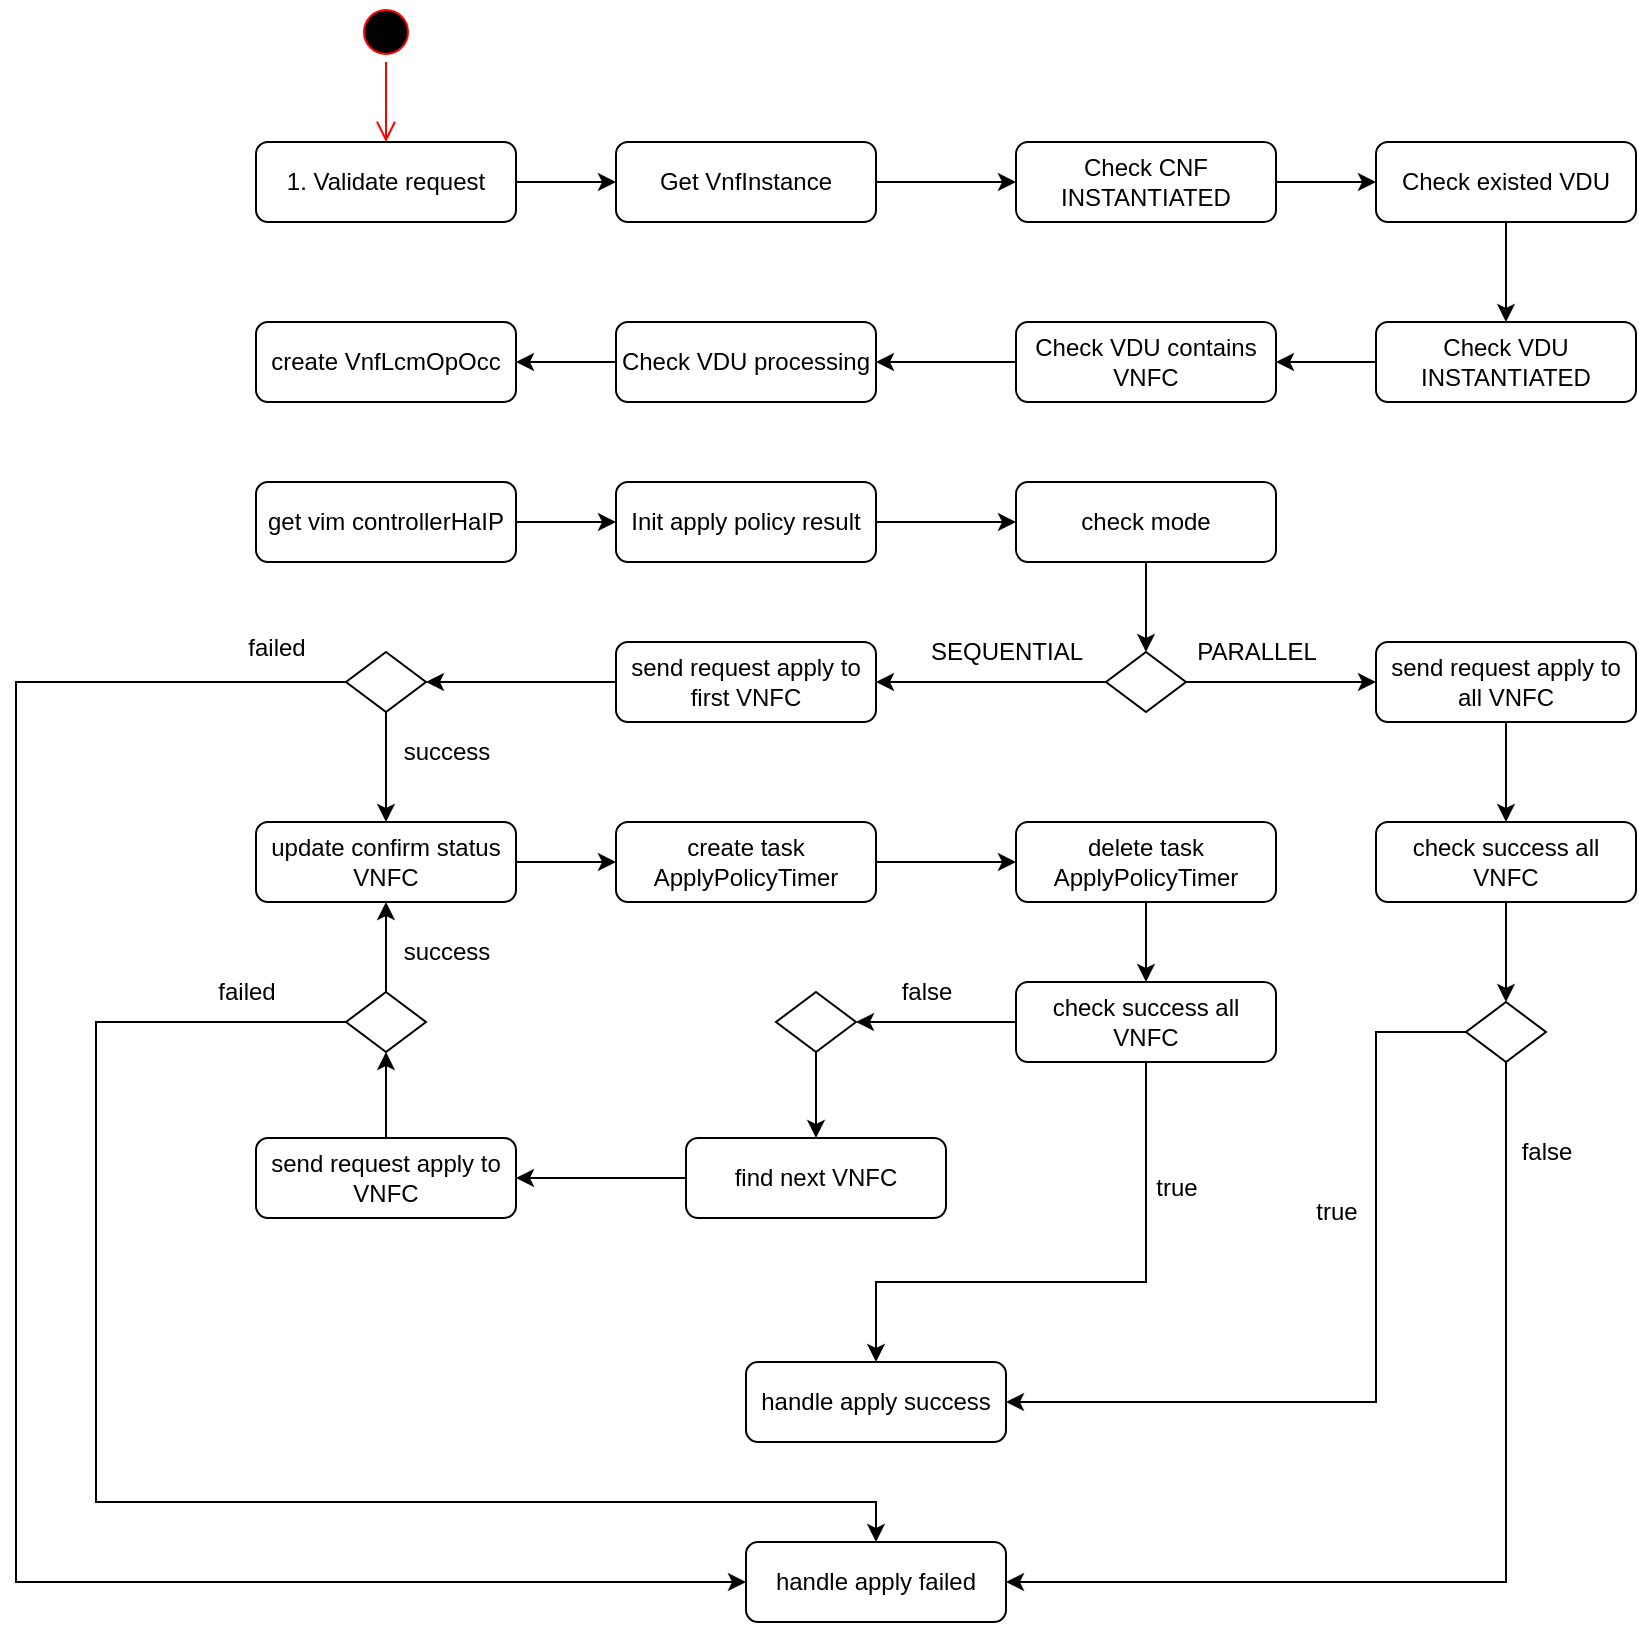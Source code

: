 <mxfile version="21.6.9" type="github" pages="4">
  <diagram name="apply 1 vdu" id="CKxawUsicVqrMXWivAa_">
    <mxGraphModel dx="1320" dy="683" grid="1" gridSize="10" guides="1" tooltips="1" connect="1" arrows="1" fold="1" page="1" pageScale="1" pageWidth="1169" pageHeight="827" math="0" shadow="0">
      <root>
        <mxCell id="0" />
        <mxCell id="1" parent="0" />
        <mxCell id="zFKqV69X8KsNwNslE9Am-2" value="" style="ellipse;html=1;shape=startState;fillColor=#000000;strokeColor=#ff0000;" vertex="1" parent="1">
          <mxGeometry x="250" y="280" width="30" height="30" as="geometry" />
        </mxCell>
        <mxCell id="zFKqV69X8KsNwNslE9Am-3" value="" style="edgeStyle=orthogonalEdgeStyle;html=1;verticalAlign=bottom;endArrow=open;endSize=8;strokeColor=#ff0000;rounded=0;" edge="1" source="zFKqV69X8KsNwNslE9Am-2" parent="1">
          <mxGeometry relative="1" as="geometry">
            <mxPoint x="265" y="350" as="targetPoint" />
          </mxGeometry>
        </mxCell>
        <mxCell id="zFKqV69X8KsNwNslE9Am-4" value="1. Validate request" style="rounded=1;whiteSpace=wrap;html=1;" vertex="1" parent="1">
          <mxGeometry x="200" y="350" width="130" height="40" as="geometry" />
        </mxCell>
        <mxCell id="zFKqV69X8KsNwNslE9Am-5" value="Get VnfInstance" style="rounded=1;whiteSpace=wrap;html=1;" vertex="1" parent="1">
          <mxGeometry x="380" y="350" width="130" height="40" as="geometry" />
        </mxCell>
        <mxCell id="zFKqV69X8KsNwNslE9Am-6" value="Check CNF INSTANTIATED" style="rounded=1;whiteSpace=wrap;html=1;" vertex="1" parent="1">
          <mxGeometry x="580" y="350" width="130" height="40" as="geometry" />
        </mxCell>
        <mxCell id="zFKqV69X8KsNwNslE9Am-7" value="Check existed VDU" style="rounded=1;whiteSpace=wrap;html=1;" vertex="1" parent="1">
          <mxGeometry x="760" y="350" width="130" height="40" as="geometry" />
        </mxCell>
        <mxCell id="zFKqV69X8KsNwNslE9Am-8" value="create VnfLcmOpOcc" style="rounded=1;whiteSpace=wrap;html=1;" vertex="1" parent="1">
          <mxGeometry x="200" y="440" width="130" height="40" as="geometry" />
        </mxCell>
        <mxCell id="zFKqV69X8KsNwNslE9Am-9" value="get vim controllerHaIP" style="rounded=1;whiteSpace=wrap;html=1;" vertex="1" parent="1">
          <mxGeometry x="200" y="520" width="130" height="40" as="geometry" />
        </mxCell>
        <mxCell id="zFKqV69X8KsNwNslE9Am-10" value="check mode" style="rounded=1;whiteSpace=wrap;html=1;" vertex="1" parent="1">
          <mxGeometry x="580" y="520" width="130" height="40" as="geometry" />
        </mxCell>
        <mxCell id="zFKqV69X8KsNwNslE9Am-11" value="send request apply to first VNFC" style="rounded=1;whiteSpace=wrap;html=1;" vertex="1" parent="1">
          <mxGeometry x="380" y="600" width="130" height="40" as="geometry" />
        </mxCell>
        <mxCell id="zFKqV69X8KsNwNslE9Am-12" value="handle apply failed" style="rounded=1;whiteSpace=wrap;html=1;" vertex="1" parent="1">
          <mxGeometry x="445" y="1050" width="130" height="40" as="geometry" />
        </mxCell>
        <mxCell id="zFKqV69X8KsNwNslE9Am-13" value="update confirm status VNFC" style="rounded=1;whiteSpace=wrap;html=1;" vertex="1" parent="1">
          <mxGeometry x="200" y="690" width="130" height="40" as="geometry" />
        </mxCell>
        <mxCell id="zFKqV69X8KsNwNslE9Am-14" value="create task ApplyPolicyTimer" style="rounded=1;whiteSpace=wrap;html=1;" vertex="1" parent="1">
          <mxGeometry x="380" y="690" width="130" height="40" as="geometry" />
        </mxCell>
        <mxCell id="zFKqV69X8KsNwNslE9Am-15" value="delete task ApplyPolicyTimer" style="rounded=1;whiteSpace=wrap;html=1;" vertex="1" parent="1">
          <mxGeometry x="580" y="690" width="130" height="40" as="geometry" />
        </mxCell>
        <mxCell id="zFKqV69X8KsNwNslE9Am-16" value="handle apply success" style="rounded=1;whiteSpace=wrap;html=1;" vertex="1" parent="1">
          <mxGeometry x="445" y="960" width="130" height="40" as="geometry" />
        </mxCell>
        <mxCell id="zFKqV69X8KsNwNslE9Am-17" value="send request apply to all VNFC" style="rounded=1;whiteSpace=wrap;html=1;" vertex="1" parent="1">
          <mxGeometry x="760" y="600" width="130" height="40" as="geometry" />
        </mxCell>
        <mxCell id="zFKqV69X8KsNwNslE9Am-18" value="check success all VNFC" style="rounded=1;whiteSpace=wrap;html=1;" vertex="1" parent="1">
          <mxGeometry x="760" y="690" width="130" height="40" as="geometry" />
        </mxCell>
        <mxCell id="zFKqV69X8KsNwNslE9Am-19" value="" style="endArrow=classic;html=1;rounded=0;" edge="1" parent="1" source="zFKqV69X8KsNwNslE9Am-4" target="zFKqV69X8KsNwNslE9Am-5">
          <mxGeometry width="50" height="50" relative="1" as="geometry">
            <mxPoint x="670" y="630" as="sourcePoint" />
            <mxPoint x="720" y="580" as="targetPoint" />
          </mxGeometry>
        </mxCell>
        <mxCell id="zFKqV69X8KsNwNslE9Am-21" value="" style="endArrow=classic;html=1;rounded=0;" edge="1" parent="1" source="zFKqV69X8KsNwNslE9Am-5" target="zFKqV69X8KsNwNslE9Am-6">
          <mxGeometry width="50" height="50" relative="1" as="geometry">
            <mxPoint x="520" y="380" as="sourcePoint" />
            <mxPoint x="570" y="380" as="targetPoint" />
          </mxGeometry>
        </mxCell>
        <mxCell id="zFKqV69X8KsNwNslE9Am-22" value="" style="endArrow=classic;html=1;rounded=0;" edge="1" parent="1" source="zFKqV69X8KsNwNslE9Am-6" target="zFKqV69X8KsNwNslE9Am-7">
          <mxGeometry width="50" height="50" relative="1" as="geometry">
            <mxPoint x="650" y="370" as="sourcePoint" />
            <mxPoint x="590" y="380" as="targetPoint" />
          </mxGeometry>
        </mxCell>
        <mxCell id="zFKqV69X8KsNwNslE9Am-23" value="Check VDU INSTANTIATED" style="rounded=1;whiteSpace=wrap;html=1;" vertex="1" parent="1">
          <mxGeometry x="760" y="440" width="130" height="40" as="geometry" />
        </mxCell>
        <mxCell id="zFKqV69X8KsNwNslE9Am-24" value="Check VDU contains VNFC" style="rounded=1;whiteSpace=wrap;html=1;" vertex="1" parent="1">
          <mxGeometry x="580" y="440" width="130" height="40" as="geometry" />
        </mxCell>
        <mxCell id="zFKqV69X8KsNwNslE9Am-25" value="Check VDU processing" style="rounded=1;whiteSpace=wrap;html=1;" vertex="1" parent="1">
          <mxGeometry x="380" y="440" width="130" height="40" as="geometry" />
        </mxCell>
        <mxCell id="zFKqV69X8KsNwNslE9Am-26" value="" style="endArrow=classic;html=1;rounded=0;" edge="1" parent="1" source="zFKqV69X8KsNwNslE9Am-7" target="zFKqV69X8KsNwNslE9Am-23">
          <mxGeometry width="50" height="50" relative="1" as="geometry">
            <mxPoint x="670" y="630" as="sourcePoint" />
            <mxPoint x="720" y="580" as="targetPoint" />
          </mxGeometry>
        </mxCell>
        <mxCell id="zFKqV69X8KsNwNslE9Am-27" value="" style="endArrow=classic;html=1;rounded=0;" edge="1" parent="1" source="zFKqV69X8KsNwNslE9Am-23" target="zFKqV69X8KsNwNslE9Am-24">
          <mxGeometry width="50" height="50" relative="1" as="geometry">
            <mxPoint x="670" y="630" as="sourcePoint" />
            <mxPoint x="720" y="580" as="targetPoint" />
          </mxGeometry>
        </mxCell>
        <mxCell id="zFKqV69X8KsNwNslE9Am-28" value="" style="endArrow=classic;html=1;rounded=0;" edge="1" parent="1" source="zFKqV69X8KsNwNslE9Am-24" target="zFKqV69X8KsNwNslE9Am-25">
          <mxGeometry width="50" height="50" relative="1" as="geometry">
            <mxPoint x="670" y="630" as="sourcePoint" />
            <mxPoint x="720" y="580" as="targetPoint" />
          </mxGeometry>
        </mxCell>
        <mxCell id="zFKqV69X8KsNwNslE9Am-29" value="" style="endArrow=classic;html=1;rounded=0;" edge="1" parent="1" source="zFKqV69X8KsNwNslE9Am-25" target="zFKqV69X8KsNwNslE9Am-8">
          <mxGeometry width="50" height="50" relative="1" as="geometry">
            <mxPoint x="670" y="630" as="sourcePoint" />
            <mxPoint x="720" y="580" as="targetPoint" />
          </mxGeometry>
        </mxCell>
        <mxCell id="zFKqV69X8KsNwNslE9Am-30" value="Init apply policy result" style="rounded=1;whiteSpace=wrap;html=1;" vertex="1" parent="1">
          <mxGeometry x="380" y="520" width="130" height="40" as="geometry" />
        </mxCell>
        <mxCell id="zFKqV69X8KsNwNslE9Am-31" value="" style="rhombus;whiteSpace=wrap;html=1;" vertex="1" parent="1">
          <mxGeometry x="625" y="605" width="40" height="30" as="geometry" />
        </mxCell>
        <mxCell id="zFKqV69X8KsNwNslE9Am-32" value="" style="endArrow=classic;html=1;rounded=0;" edge="1" parent="1" source="zFKqV69X8KsNwNslE9Am-9" target="zFKqV69X8KsNwNslE9Am-30">
          <mxGeometry width="50" height="50" relative="1" as="geometry">
            <mxPoint x="670" y="730" as="sourcePoint" />
            <mxPoint x="720" y="680" as="targetPoint" />
          </mxGeometry>
        </mxCell>
        <mxCell id="zFKqV69X8KsNwNslE9Am-33" value="" style="endArrow=classic;html=1;rounded=0;" edge="1" parent="1" source="zFKqV69X8KsNwNslE9Am-30" target="zFKqV69X8KsNwNslE9Am-10">
          <mxGeometry width="50" height="50" relative="1" as="geometry">
            <mxPoint x="530" y="590" as="sourcePoint" />
            <mxPoint x="580" y="590" as="targetPoint" />
          </mxGeometry>
        </mxCell>
        <mxCell id="zFKqV69X8KsNwNslE9Am-34" value="" style="endArrow=classic;html=1;rounded=0;" edge="1" parent="1" source="zFKqV69X8KsNwNslE9Am-10" target="zFKqV69X8KsNwNslE9Am-31">
          <mxGeometry width="50" height="50" relative="1" as="geometry">
            <mxPoint x="740" y="540" as="sourcePoint" />
            <mxPoint x="790" y="540" as="targetPoint" />
          </mxGeometry>
        </mxCell>
        <mxCell id="zFKqV69X8KsNwNslE9Am-36" value="" style="endArrow=classic;html=1;rounded=0;" edge="1" parent="1" source="zFKqV69X8KsNwNslE9Am-31" target="zFKqV69X8KsNwNslE9Am-17">
          <mxGeometry width="50" height="50" relative="1" as="geometry">
            <mxPoint x="670" y="730" as="sourcePoint" />
            <mxPoint x="720" y="680" as="targetPoint" />
          </mxGeometry>
        </mxCell>
        <mxCell id="zFKqV69X8KsNwNslE9Am-37" value="" style="endArrow=classic;html=1;rounded=0;" edge="1" parent="1" source="zFKqV69X8KsNwNslE9Am-31" target="zFKqV69X8KsNwNslE9Am-11">
          <mxGeometry width="50" height="50" relative="1" as="geometry">
            <mxPoint x="670" y="730" as="sourcePoint" />
            <mxPoint x="720" y="680" as="targetPoint" />
          </mxGeometry>
        </mxCell>
        <mxCell id="zFKqV69X8KsNwNslE9Am-38" value="SEQUENTIAL" style="text;html=1;align=center;verticalAlign=middle;resizable=0;points=[];autosize=1;strokeColor=none;fillColor=none;" vertex="1" parent="1">
          <mxGeometry x="525" y="590" width="100" height="30" as="geometry" />
        </mxCell>
        <mxCell id="zFKqV69X8KsNwNslE9Am-39" value="PARALLEL" style="text;html=1;align=center;verticalAlign=middle;resizable=0;points=[];autosize=1;strokeColor=none;fillColor=none;" vertex="1" parent="1">
          <mxGeometry x="660" y="590" width="80" height="30" as="geometry" />
        </mxCell>
        <mxCell id="zFKqV69X8KsNwNslE9Am-40" value="" style="rhombus;whiteSpace=wrap;html=1;" vertex="1" parent="1">
          <mxGeometry x="245" y="605" width="40" height="30" as="geometry" />
        </mxCell>
        <mxCell id="zFKqV69X8KsNwNslE9Am-41" value="" style="endArrow=classic;html=1;rounded=0;" edge="1" parent="1" source="zFKqV69X8KsNwNslE9Am-11" target="zFKqV69X8KsNwNslE9Am-40">
          <mxGeometry width="50" height="50" relative="1" as="geometry">
            <mxPoint x="670" y="730" as="sourcePoint" />
            <mxPoint x="720" y="680" as="targetPoint" />
          </mxGeometry>
        </mxCell>
        <mxCell id="zFKqV69X8KsNwNslE9Am-42" value="" style="endArrow=classic;html=1;rounded=0;" edge="1" parent="1" source="zFKqV69X8KsNwNslE9Am-40" target="zFKqV69X8KsNwNslE9Am-12">
          <mxGeometry width="50" height="50" relative="1" as="geometry">
            <mxPoint x="670" y="730" as="sourcePoint" />
            <mxPoint x="720" y="680" as="targetPoint" />
            <Array as="points">
              <mxPoint x="80" y="620" />
              <mxPoint x="80" y="860" />
              <mxPoint x="80" y="1070" />
            </Array>
          </mxGeometry>
        </mxCell>
        <mxCell id="zFKqV69X8KsNwNslE9Am-43" value="failed" style="text;html=1;align=center;verticalAlign=middle;resizable=0;points=[];autosize=1;strokeColor=none;fillColor=none;" vertex="1" parent="1">
          <mxGeometry x="185" y="588" width="50" height="30" as="geometry" />
        </mxCell>
        <mxCell id="zFKqV69X8KsNwNslE9Am-45" value="" style="endArrow=classic;html=1;rounded=0;" edge="1" parent="1" source="zFKqV69X8KsNwNslE9Am-40" target="zFKqV69X8KsNwNslE9Am-13">
          <mxGeometry width="50" height="50" relative="1" as="geometry">
            <mxPoint x="670" y="730" as="sourcePoint" />
            <mxPoint x="720" y="680" as="targetPoint" />
          </mxGeometry>
        </mxCell>
        <mxCell id="xHj655g2m4DZKNuC1kgq-1" value="" style="endArrow=classic;html=1;rounded=0;" edge="1" parent="1" source="zFKqV69X8KsNwNslE9Am-17" target="zFKqV69X8KsNwNslE9Am-18">
          <mxGeometry width="50" height="50" relative="1" as="geometry">
            <mxPoint x="670" y="630" as="sourcePoint" />
            <mxPoint x="720" y="580" as="targetPoint" />
          </mxGeometry>
        </mxCell>
        <mxCell id="xHj655g2m4DZKNuC1kgq-3" value="" style="rhombus;whiteSpace=wrap;html=1;" vertex="1" parent="1">
          <mxGeometry x="805" y="780" width="40" height="30" as="geometry" />
        </mxCell>
        <mxCell id="xHj655g2m4DZKNuC1kgq-4" value="" style="endArrow=classic;html=1;rounded=0;" edge="1" parent="1" source="zFKqV69X8KsNwNslE9Am-18" target="xHj655g2m4DZKNuC1kgq-3">
          <mxGeometry width="50" height="50" relative="1" as="geometry">
            <mxPoint x="835" y="650" as="sourcePoint" />
            <mxPoint x="835" y="700" as="targetPoint" />
          </mxGeometry>
        </mxCell>
        <mxCell id="xHj655g2m4DZKNuC1kgq-5" value="" style="endArrow=classic;html=1;rounded=0;" edge="1" parent="1" source="xHj655g2m4DZKNuC1kgq-3" target="zFKqV69X8KsNwNslE9Am-16">
          <mxGeometry width="50" height="50" relative="1" as="geometry">
            <mxPoint x="780.004" y="821.746" as="sourcePoint" />
            <mxPoint x="473.51" y="1010" as="targetPoint" />
            <Array as="points">
              <mxPoint x="760" y="795" />
              <mxPoint x="760" y="980" />
            </Array>
          </mxGeometry>
        </mxCell>
        <mxCell id="xHj655g2m4DZKNuC1kgq-6" value="true" style="text;html=1;align=center;verticalAlign=middle;resizable=0;points=[];autosize=1;strokeColor=none;fillColor=none;" vertex="1" parent="1">
          <mxGeometry x="720" y="870" width="40" height="30" as="geometry" />
        </mxCell>
        <mxCell id="xHj655g2m4DZKNuC1kgq-8" value="" style="endArrow=classic;html=1;rounded=0;" edge="1" parent="1" source="xHj655g2m4DZKNuC1kgq-3" target="zFKqV69X8KsNwNslE9Am-12">
          <mxGeometry width="50" height="50" relative="1" as="geometry">
            <mxPoint x="670" y="830" as="sourcePoint" />
            <mxPoint x="720" y="780" as="targetPoint" />
            <Array as="points">
              <mxPoint x="825" y="1070" />
            </Array>
          </mxGeometry>
        </mxCell>
        <mxCell id="xHj655g2m4DZKNuC1kgq-9" value="" style="endArrow=classic;html=1;rounded=0;" edge="1" parent="1" source="zFKqV69X8KsNwNslE9Am-13" target="zFKqV69X8KsNwNslE9Am-14">
          <mxGeometry width="50" height="50" relative="1" as="geometry">
            <mxPoint x="640" y="820" as="sourcePoint" />
            <mxPoint x="690" y="770" as="targetPoint" />
          </mxGeometry>
        </mxCell>
        <mxCell id="xHj655g2m4DZKNuC1kgq-10" value="" style="endArrow=classic;html=1;rounded=0;" edge="1" parent="1" source="zFKqV69X8KsNwNslE9Am-14" target="zFKqV69X8KsNwNslE9Am-15">
          <mxGeometry width="50" height="50" relative="1" as="geometry">
            <mxPoint x="640" y="820" as="sourcePoint" />
            <mxPoint x="690" y="770" as="targetPoint" />
          </mxGeometry>
        </mxCell>
        <mxCell id="xHj655g2m4DZKNuC1kgq-11" value="" style="endArrow=classic;html=1;rounded=0;" edge="1" parent="1" source="zFKqV69X8KsNwNslE9Am-15" target="xHj655g2m4DZKNuC1kgq-14">
          <mxGeometry width="50" height="50" relative="1" as="geometry">
            <mxPoint x="640" y="820" as="sourcePoint" />
            <mxPoint x="690" y="770" as="targetPoint" />
          </mxGeometry>
        </mxCell>
        <mxCell id="xHj655g2m4DZKNuC1kgq-12" value="false" style="text;html=1;align=center;verticalAlign=middle;resizable=0;points=[];autosize=1;strokeColor=none;fillColor=none;" vertex="1" parent="1">
          <mxGeometry x="820" y="840" width="50" height="30" as="geometry" />
        </mxCell>
        <mxCell id="xHj655g2m4DZKNuC1kgq-13" value="find next VNFC" style="rounded=1;whiteSpace=wrap;html=1;" vertex="1" parent="1">
          <mxGeometry x="415" y="848" width="130" height="40" as="geometry" />
        </mxCell>
        <mxCell id="xHj655g2m4DZKNuC1kgq-14" value="check success all VNFC" style="rounded=1;whiteSpace=wrap;html=1;" vertex="1" parent="1">
          <mxGeometry x="580" y="770" width="130" height="40" as="geometry" />
        </mxCell>
        <mxCell id="xHj655g2m4DZKNuC1kgq-15" value="" style="rhombus;whiteSpace=wrap;html=1;" vertex="1" parent="1">
          <mxGeometry x="460" y="775" width="40" height="30" as="geometry" />
        </mxCell>
        <mxCell id="xHj655g2m4DZKNuC1kgq-16" value="" style="endArrow=classic;html=1;rounded=0;" edge="1" parent="1" source="xHj655g2m4DZKNuC1kgq-14" target="xHj655g2m4DZKNuC1kgq-15">
          <mxGeometry width="50" height="50" relative="1" as="geometry">
            <mxPoint x="640" y="920" as="sourcePoint" />
            <mxPoint x="690" y="870" as="targetPoint" />
          </mxGeometry>
        </mxCell>
        <mxCell id="xHj655g2m4DZKNuC1kgq-17" value="" style="endArrow=classic;html=1;rounded=0;" edge="1" parent="1" source="xHj655g2m4DZKNuC1kgq-15" target="xHj655g2m4DZKNuC1kgq-13">
          <mxGeometry width="50" height="50" relative="1" as="geometry">
            <mxPoint x="470" y="810" as="sourcePoint" />
            <mxPoint x="420" y="810" as="targetPoint" />
          </mxGeometry>
        </mxCell>
        <mxCell id="xHj655g2m4DZKNuC1kgq-18" value="send request apply to VNFC" style="rounded=1;whiteSpace=wrap;html=1;" vertex="1" parent="1">
          <mxGeometry x="200" y="848" width="130" height="40" as="geometry" />
        </mxCell>
        <mxCell id="xHj655g2m4DZKNuC1kgq-19" value="success" style="text;html=1;align=center;verticalAlign=middle;resizable=0;points=[];autosize=1;strokeColor=none;fillColor=none;" vertex="1" parent="1">
          <mxGeometry x="260" y="640" width="70" height="30" as="geometry" />
        </mxCell>
        <mxCell id="xHj655g2m4DZKNuC1kgq-22" value="" style="rhombus;whiteSpace=wrap;html=1;" vertex="1" parent="1">
          <mxGeometry x="245" y="775" width="40" height="30" as="geometry" />
        </mxCell>
        <mxCell id="xHj655g2m4DZKNuC1kgq-23" value="" style="endArrow=classic;html=1;rounded=0;" edge="1" parent="1" source="xHj655g2m4DZKNuC1kgq-18" target="xHj655g2m4DZKNuC1kgq-22">
          <mxGeometry width="50" height="50" relative="1" as="geometry">
            <mxPoint x="640" y="920" as="sourcePoint" />
            <mxPoint x="690" y="870" as="targetPoint" />
          </mxGeometry>
        </mxCell>
        <mxCell id="xHj655g2m4DZKNuC1kgq-25" value="" style="endArrow=classic;html=1;rounded=0;" edge="1" parent="1" source="xHj655g2m4DZKNuC1kgq-22" target="zFKqV69X8KsNwNslE9Am-13">
          <mxGeometry width="50" height="50" relative="1" as="geometry">
            <mxPoint x="640" y="920" as="sourcePoint" />
            <mxPoint x="690" y="870" as="targetPoint" />
          </mxGeometry>
        </mxCell>
        <mxCell id="xHj655g2m4DZKNuC1kgq-26" value="success" style="text;html=1;align=center;verticalAlign=middle;resizable=0;points=[];autosize=1;strokeColor=none;fillColor=none;" vertex="1" parent="1">
          <mxGeometry x="260" y="740" width="70" height="30" as="geometry" />
        </mxCell>
        <mxCell id="xHj655g2m4DZKNuC1kgq-27" value="" style="endArrow=classic;html=1;rounded=0;" edge="1" parent="1" source="xHj655g2m4DZKNuC1kgq-13" target="xHj655g2m4DZKNuC1kgq-18">
          <mxGeometry width="50" height="50" relative="1" as="geometry">
            <mxPoint x="640" y="820" as="sourcePoint" />
            <mxPoint x="690" y="770" as="targetPoint" />
          </mxGeometry>
        </mxCell>
        <mxCell id="xHj655g2m4DZKNuC1kgq-28" value="" style="endArrow=classic;html=1;rounded=0;" edge="1" parent="1" source="xHj655g2m4DZKNuC1kgq-22" target="zFKqV69X8KsNwNslE9Am-12">
          <mxGeometry width="50" height="50" relative="1" as="geometry">
            <mxPoint x="640" y="820" as="sourcePoint" />
            <mxPoint x="690" y="770" as="targetPoint" />
            <Array as="points">
              <mxPoint x="120" y="790" />
              <mxPoint x="120" y="1030" />
              <mxPoint x="510" y="1030" />
            </Array>
          </mxGeometry>
        </mxCell>
        <mxCell id="xHj655g2m4DZKNuC1kgq-30" value="" style="endArrow=classic;html=1;rounded=0;" edge="1" parent="1" source="xHj655g2m4DZKNuC1kgq-14" target="zFKqV69X8KsNwNslE9Am-16">
          <mxGeometry width="50" height="50" relative="1" as="geometry">
            <mxPoint x="890" y="900" as="sourcePoint" />
            <mxPoint x="940" y="850" as="targetPoint" />
            <Array as="points">
              <mxPoint x="645" y="920" />
              <mxPoint x="510" y="920" />
            </Array>
          </mxGeometry>
        </mxCell>
        <mxCell id="xHj655g2m4DZKNuC1kgq-31" value="true" style="text;html=1;align=center;verticalAlign=middle;resizable=0;points=[];autosize=1;strokeColor=none;fillColor=none;" vertex="1" parent="1">
          <mxGeometry x="640" y="858" width="40" height="30" as="geometry" />
        </mxCell>
        <mxCell id="xHj655g2m4DZKNuC1kgq-32" value="failed" style="text;html=1;align=center;verticalAlign=middle;resizable=0;points=[];autosize=1;strokeColor=none;fillColor=none;" vertex="1" parent="1">
          <mxGeometry x="170" y="760" width="50" height="30" as="geometry" />
        </mxCell>
        <mxCell id="xHj655g2m4DZKNuC1kgq-33" value="false" style="text;html=1;align=center;verticalAlign=middle;resizable=0;points=[];autosize=1;strokeColor=none;fillColor=none;" vertex="1" parent="1">
          <mxGeometry x="510" y="760" width="50" height="30" as="geometry" />
        </mxCell>
      </root>
    </mxGraphModel>
  </diagram>
  <diagram id="6ZDlXHjOTsLJg1Gnj-K2" name="handle apply success">
    <mxGraphModel dx="1434" dy="758" grid="1" gridSize="10" guides="1" tooltips="1" connect="1" arrows="1" fold="1" page="1" pageScale="1" pageWidth="1169" pageHeight="827" math="0" shadow="0">
      <root>
        <mxCell id="0" />
        <mxCell id="1" parent="0" />
      </root>
    </mxGraphModel>
  </diagram>
  <diagram id="yV7GJFi9WwX1jS4SSBVd" name="hanle apply failed">
    <mxGraphModel dx="1434" dy="758" grid="1" gridSize="10" guides="1" tooltips="1" connect="1" arrows="1" fold="1" page="1" pageScale="1" pageWidth="1169" pageHeight="827" math="0" shadow="0">
      <root>
        <mxCell id="0" />
        <mxCell id="1" parent="0" />
      </root>
    </mxGraphModel>
  </diagram>
  <diagram id="wxVmJLt7hzWv6j9F9XL9" name="apply multi vdu">
    <mxGraphModel dx="1434" dy="758" grid="1" gridSize="10" guides="1" tooltips="1" connect="1" arrows="1" fold="1" page="1" pageScale="1" pageWidth="1169" pageHeight="827" math="0" shadow="0">
      <root>
        <mxCell id="0" />
        <mxCell id="1" parent="0" />
      </root>
    </mxGraphModel>
  </diagram>
</mxfile>
